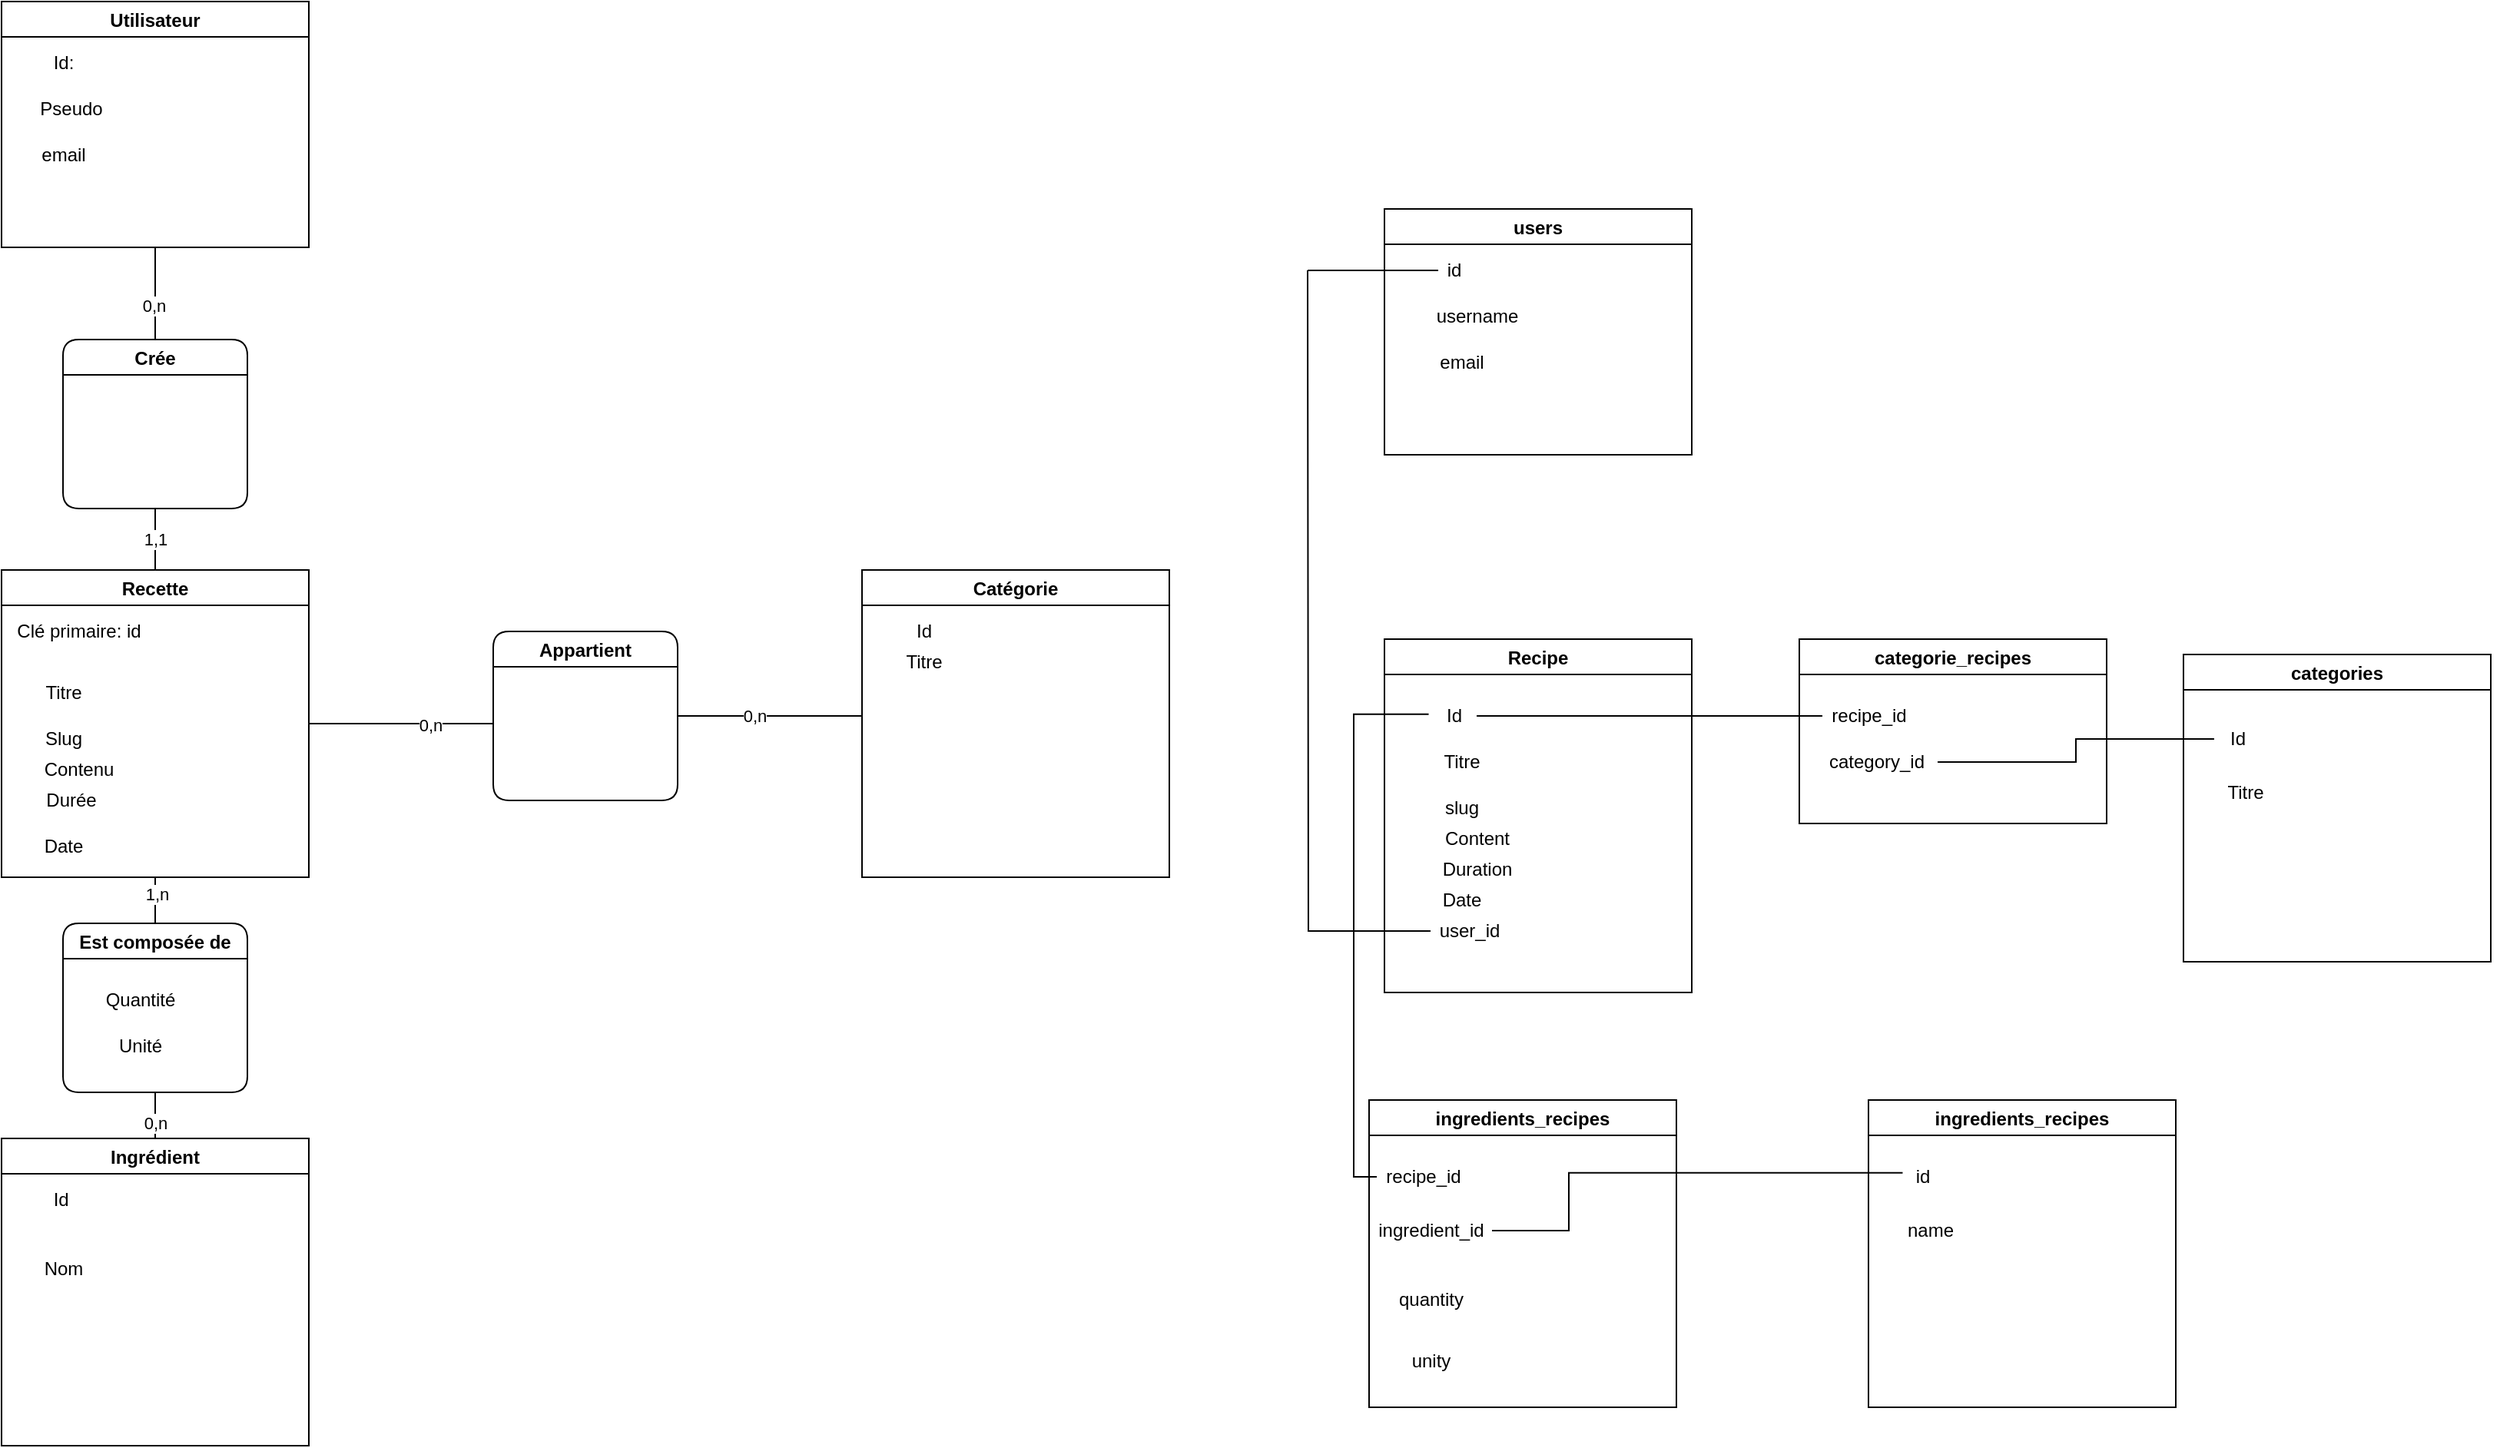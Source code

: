 <mxfile version="16.5.3" type="github">
  <diagram id="j9VpXQ_bf29RApUk1xqj" name="Page-1">
    <mxGraphModel dx="3184" dy="1972" grid="1" gridSize="10" guides="1" tooltips="1" connect="1" arrows="1" fold="1" page="1" pageScale="1" pageWidth="827" pageHeight="1169" math="0" shadow="0">
      <root>
        <mxCell id="0" />
        <mxCell id="1" parent="0" />
        <mxCell id="lbYw6Op2jf_tbD1s5ndZ-3" style="edgeStyle=orthogonalEdgeStyle;rounded=0;orthogonalLoop=1;jettySize=auto;html=1;endArrow=none;endFill=0;" edge="1" parent="1" source="7o2BVAr2ZKmrwtrMXjSv-1">
          <mxGeometry relative="1" as="geometry">
            <mxPoint x="340" y="530" as="targetPoint" />
          </mxGeometry>
        </mxCell>
        <mxCell id="lbYw6Op2jf_tbD1s5ndZ-24" value="0,n" style="edgeLabel;html=1;align=center;verticalAlign=middle;resizable=0;points=[];" vertex="1" connectable="0" parent="lbYw6Op2jf_tbD1s5ndZ-3">
          <mxGeometry x="0.317" relative="1" as="geometry">
            <mxPoint as="offset" />
          </mxGeometry>
        </mxCell>
        <mxCell id="7o2BVAr2ZKmrwtrMXjSv-1" value="Recette" style="swimlane;" parent="1" vertex="1">
          <mxGeometry x="20" y="430" width="200" height="200" as="geometry" />
        </mxCell>
        <mxCell id="lbYw6Op2jf_tbD1s5ndZ-15" value="Titre" style="text;html=1;align=center;verticalAlign=middle;resizable=0;points=[];autosize=1;strokeColor=none;fillColor=none;" vertex="1" parent="7o2BVAr2ZKmrwtrMXjSv-1">
          <mxGeometry x="20" y="70" width="40" height="20" as="geometry" />
        </mxCell>
        <mxCell id="lbYw6Op2jf_tbD1s5ndZ-16" value="Slug" style="text;html=1;align=center;verticalAlign=middle;resizable=0;points=[];autosize=1;strokeColor=none;fillColor=none;" vertex="1" parent="7o2BVAr2ZKmrwtrMXjSv-1">
          <mxGeometry x="20" y="100" width="40" height="20" as="geometry" />
        </mxCell>
        <mxCell id="lbYw6Op2jf_tbD1s5ndZ-17" value="Contenu" style="text;html=1;align=center;verticalAlign=middle;resizable=0;points=[];autosize=1;strokeColor=none;fillColor=none;" vertex="1" parent="7o2BVAr2ZKmrwtrMXjSv-1">
          <mxGeometry x="20" y="120" width="60" height="20" as="geometry" />
        </mxCell>
        <mxCell id="lbYw6Op2jf_tbD1s5ndZ-19" value="Date" style="text;html=1;align=center;verticalAlign=middle;resizable=0;points=[];autosize=1;strokeColor=none;fillColor=none;" vertex="1" parent="7o2BVAr2ZKmrwtrMXjSv-1">
          <mxGeometry x="20" y="170" width="40" height="20" as="geometry" />
        </mxCell>
        <mxCell id="lbYw6Op2jf_tbD1s5ndZ-18" value="Durée" style="text;html=1;align=center;verticalAlign=middle;resizable=0;points=[];autosize=1;strokeColor=none;fillColor=none;" vertex="1" parent="7o2BVAr2ZKmrwtrMXjSv-1">
          <mxGeometry x="20" y="140" width="50" height="20" as="geometry" />
        </mxCell>
        <mxCell id="lbYw6Op2jf_tbD1s5ndZ-1" value="Catégorie" style="swimlane;" vertex="1" parent="1">
          <mxGeometry x="580" y="430" width="200" height="200" as="geometry" />
        </mxCell>
        <mxCell id="lbYw6Op2jf_tbD1s5ndZ-23" value="Titre&lt;br&gt;" style="text;html=1;align=center;verticalAlign=middle;resizable=0;points=[];autosize=1;strokeColor=none;fillColor=none;" vertex="1" parent="lbYw6Op2jf_tbD1s5ndZ-1">
          <mxGeometry x="20" y="50" width="40" height="20" as="geometry" />
        </mxCell>
        <mxCell id="lbYw6Op2jf_tbD1s5ndZ-4" style="edgeStyle=orthogonalEdgeStyle;rounded=0;orthogonalLoop=1;jettySize=auto;html=1;exitX=1;exitY=0.5;exitDx=0;exitDy=0;endArrow=none;endFill=0;" edge="1" parent="1" source="lbYw6Op2jf_tbD1s5ndZ-2">
          <mxGeometry relative="1" as="geometry">
            <mxPoint x="580" y="525" as="targetPoint" />
          </mxGeometry>
        </mxCell>
        <mxCell id="lbYw6Op2jf_tbD1s5ndZ-25" value="0,n" style="edgeLabel;html=1;align=center;verticalAlign=middle;resizable=0;points=[];" vertex="1" connectable="0" parent="lbYw6Op2jf_tbD1s5ndZ-4">
          <mxGeometry x="-0.167" relative="1" as="geometry">
            <mxPoint as="offset" />
          </mxGeometry>
        </mxCell>
        <mxCell id="lbYw6Op2jf_tbD1s5ndZ-2" value="Appartient" style="swimlane;rounded=1;" vertex="1" parent="1">
          <mxGeometry x="340" y="470" width="120" height="110" as="geometry" />
        </mxCell>
        <mxCell id="lbYw6Op2jf_tbD1s5ndZ-5" value="Ingrédient" style="swimlane;" vertex="1" parent="1">
          <mxGeometry x="20" y="800" width="200" height="200" as="geometry" />
        </mxCell>
        <mxCell id="lbYw6Op2jf_tbD1s5ndZ-21" value="Nom" style="text;html=1;align=center;verticalAlign=middle;resizable=0;points=[];autosize=1;strokeColor=none;fillColor=none;" vertex="1" parent="lbYw6Op2jf_tbD1s5ndZ-5">
          <mxGeometry x="20" y="75" width="40" height="20" as="geometry" />
        </mxCell>
        <mxCell id="lbYw6Op2jf_tbD1s5ndZ-8" style="edgeStyle=orthogonalEdgeStyle;rounded=0;orthogonalLoop=1;jettySize=auto;html=1;exitX=0.5;exitY=1;exitDx=0;exitDy=0;entryX=0.5;entryY=0;entryDx=0;entryDy=0;endArrow=none;endFill=0;" edge="1" parent="1" source="lbYw6Op2jf_tbD1s5ndZ-6" target="lbYw6Op2jf_tbD1s5ndZ-5">
          <mxGeometry relative="1" as="geometry">
            <Array as="points">
              <mxPoint x="120" y="790" />
              <mxPoint x="120" y="790" />
            </Array>
          </mxGeometry>
        </mxCell>
        <mxCell id="lbYw6Op2jf_tbD1s5ndZ-32" value="0,n" style="edgeLabel;html=1;align=center;verticalAlign=middle;resizable=0;points=[];" vertex="1" connectable="0" parent="lbYw6Op2jf_tbD1s5ndZ-8">
          <mxGeometry x="0.323" relative="1" as="geometry">
            <mxPoint as="offset" />
          </mxGeometry>
        </mxCell>
        <mxCell id="lbYw6Op2jf_tbD1s5ndZ-6" value="Est composée de" style="swimlane;rounded=1;" vertex="1" parent="1">
          <mxGeometry x="60" y="660" width="120" height="110" as="geometry" />
        </mxCell>
        <mxCell id="lbYw6Op2jf_tbD1s5ndZ-22" value="Unité" style="text;html=1;align=center;verticalAlign=middle;resizable=0;points=[];autosize=1;strokeColor=none;fillColor=none;" vertex="1" parent="lbYw6Op2jf_tbD1s5ndZ-6">
          <mxGeometry x="30" y="70" width="40" height="20" as="geometry" />
        </mxCell>
        <mxCell id="lbYw6Op2jf_tbD1s5ndZ-7" style="edgeStyle=orthogonalEdgeStyle;rounded=0;orthogonalLoop=1;jettySize=auto;html=1;exitX=0.5;exitY=1;exitDx=0;exitDy=0;entryX=0.5;entryY=0;entryDx=0;entryDy=0;endArrow=none;endFill=0;" edge="1" parent="1" source="7o2BVAr2ZKmrwtrMXjSv-1" target="lbYw6Op2jf_tbD1s5ndZ-6">
          <mxGeometry relative="1" as="geometry">
            <Array as="points">
              <mxPoint x="120" y="640" />
              <mxPoint x="120" y="640" />
            </Array>
          </mxGeometry>
        </mxCell>
        <mxCell id="lbYw6Op2jf_tbD1s5ndZ-29" value="1,n" style="edgeLabel;html=1;align=center;verticalAlign=middle;resizable=0;points=[];" vertex="1" connectable="0" parent="lbYw6Op2jf_tbD1s5ndZ-7">
          <mxGeometry x="-0.289" y="1" relative="1" as="geometry">
            <mxPoint as="offset" />
          </mxGeometry>
        </mxCell>
        <mxCell id="lbYw6Op2jf_tbD1s5ndZ-9" value="Utilisateur" style="swimlane;" vertex="1" parent="1">
          <mxGeometry x="20" y="60" width="200" height="160" as="geometry" />
        </mxCell>
        <mxCell id="lbYw6Op2jf_tbD1s5ndZ-14" value="email" style="text;html=1;align=center;verticalAlign=middle;resizable=0;points=[];autosize=1;strokeColor=none;fillColor=none;" vertex="1" parent="lbYw6Op2jf_tbD1s5ndZ-9">
          <mxGeometry x="20" y="90" width="40" height="20" as="geometry" />
        </mxCell>
        <mxCell id="lbYw6Op2jf_tbD1s5ndZ-13" value="Pseudo" style="text;html=1;align=center;verticalAlign=middle;resizable=0;points=[];autosize=1;strokeColor=none;fillColor=none;" vertex="1" parent="lbYw6Op2jf_tbD1s5ndZ-9">
          <mxGeometry x="15" y="60" width="60" height="20" as="geometry" />
        </mxCell>
        <mxCell id="lbYw6Op2jf_tbD1s5ndZ-12" style="edgeStyle=orthogonalEdgeStyle;rounded=0;orthogonalLoop=1;jettySize=auto;html=1;endArrow=none;endFill=0;" edge="1" parent="1">
          <mxGeometry relative="1" as="geometry">
            <mxPoint x="120" y="390" as="sourcePoint" />
            <mxPoint x="120" y="430" as="targetPoint" />
            <Array as="points">
              <mxPoint x="120" y="420" />
              <mxPoint x="120" y="420" />
            </Array>
          </mxGeometry>
        </mxCell>
        <mxCell id="lbYw6Op2jf_tbD1s5ndZ-28" value="1,1" style="edgeLabel;html=1;align=center;verticalAlign=middle;resizable=0;points=[];" vertex="1" connectable="0" parent="lbYw6Op2jf_tbD1s5ndZ-12">
          <mxGeometry x="0.833" relative="1" as="geometry">
            <mxPoint y="-17" as="offset" />
          </mxGeometry>
        </mxCell>
        <mxCell id="lbYw6Op2jf_tbD1s5ndZ-10" value="Crée" style="swimlane;rounded=1;" vertex="1" parent="1">
          <mxGeometry x="60" y="280" width="120" height="110" as="geometry" />
        </mxCell>
        <mxCell id="lbYw6Op2jf_tbD1s5ndZ-11" style="edgeStyle=orthogonalEdgeStyle;rounded=0;orthogonalLoop=1;jettySize=auto;html=1;endArrow=none;endFill=0;" edge="1" parent="1" source="lbYw6Op2jf_tbD1s5ndZ-9" target="lbYw6Op2jf_tbD1s5ndZ-10">
          <mxGeometry relative="1" as="geometry">
            <Array as="points">
              <mxPoint x="120" y="250" />
              <mxPoint x="120" y="250" />
            </Array>
          </mxGeometry>
        </mxCell>
        <mxCell id="lbYw6Op2jf_tbD1s5ndZ-27" value="0,n" style="edgeLabel;html=1;align=center;verticalAlign=middle;resizable=0;points=[];" vertex="1" connectable="0" parent="lbYw6Op2jf_tbD1s5ndZ-11">
          <mxGeometry x="0.252" y="-1" relative="1" as="geometry">
            <mxPoint as="offset" />
          </mxGeometry>
        </mxCell>
        <mxCell id="lbYw6Op2jf_tbD1s5ndZ-20" value="Quantité" style="text;html=1;align=center;verticalAlign=middle;resizable=0;points=[];autosize=1;strokeColor=none;fillColor=none;" vertex="1" parent="1">
          <mxGeometry x="80" y="700" width="60" height="20" as="geometry" />
        </mxCell>
        <mxCell id="lbYw6Op2jf_tbD1s5ndZ-36" value="Clé primaire: id" style="text;html=1;align=center;verticalAlign=middle;resizable=0;points=[];autosize=1;strokeColor=none;fillColor=none;" vertex="1" parent="1">
          <mxGeometry x="20" y="460" width="100" height="20" as="geometry" />
        </mxCell>
        <mxCell id="lbYw6Op2jf_tbD1s5ndZ-37" value="Id:" style="text;html=1;align=center;verticalAlign=middle;resizable=0;points=[];autosize=1;strokeColor=none;fillColor=none;" vertex="1" parent="1">
          <mxGeometry x="45" y="90" width="30" height="20" as="geometry" />
        </mxCell>
        <mxCell id="lbYw6Op2jf_tbD1s5ndZ-38" value="Id" style="text;html=1;align=center;verticalAlign=middle;resizable=0;points=[];autosize=1;strokeColor=none;fillColor=none;" vertex="1" parent="1">
          <mxGeometry x="605" y="460" width="30" height="20" as="geometry" />
        </mxCell>
        <mxCell id="lbYw6Op2jf_tbD1s5ndZ-41" value="Id&amp;nbsp;" style="text;html=1;align=center;verticalAlign=middle;resizable=0;points=[];autosize=1;strokeColor=none;fillColor=none;" vertex="1" parent="1">
          <mxGeometry x="45" y="830" width="30" height="20" as="geometry" />
        </mxCell>
        <mxCell id="lbYw6Op2jf_tbD1s5ndZ-53" value="ingredients_recipes" style="swimlane;" vertex="1" parent="1">
          <mxGeometry x="910" y="775" width="200" height="200" as="geometry" />
        </mxCell>
        <mxCell id="lbYw6Op2jf_tbD1s5ndZ-54" value="ingredient_id" style="text;html=1;align=center;verticalAlign=middle;resizable=0;points=[];autosize=1;strokeColor=none;fillColor=none;" vertex="1" parent="lbYw6Op2jf_tbD1s5ndZ-53">
          <mxGeometry y="75" width="80" height="20" as="geometry" />
        </mxCell>
        <mxCell id="lbYw6Op2jf_tbD1s5ndZ-55" value="recipe_id" style="text;html=1;align=center;verticalAlign=middle;resizable=0;points=[];autosize=1;strokeColor=none;fillColor=none;" vertex="1" parent="lbYw6Op2jf_tbD1s5ndZ-53">
          <mxGeometry x="5" y="40" width="60" height="20" as="geometry" />
        </mxCell>
        <mxCell id="lbYw6Op2jf_tbD1s5ndZ-82" value="quantity&lt;br&gt;" style="text;html=1;align=center;verticalAlign=middle;resizable=0;points=[];autosize=1;strokeColor=none;fillColor=none;" vertex="1" parent="lbYw6Op2jf_tbD1s5ndZ-53">
          <mxGeometry x="10" y="120" width="60" height="20" as="geometry" />
        </mxCell>
        <mxCell id="lbYw6Op2jf_tbD1s5ndZ-83" value="unity" style="text;html=1;align=center;verticalAlign=middle;resizable=0;points=[];autosize=1;strokeColor=none;fillColor=none;" vertex="1" parent="lbYw6Op2jf_tbD1s5ndZ-53">
          <mxGeometry x="20" y="160" width="40" height="20" as="geometry" />
        </mxCell>
        <mxCell id="lbYw6Op2jf_tbD1s5ndZ-62" value="" style="group" vertex="1" connectable="0" parent="1">
          <mxGeometry x="920" y="195" width="200" height="160" as="geometry" />
        </mxCell>
        <mxCell id="lbYw6Op2jf_tbD1s5ndZ-42" value="users" style="swimlane;" vertex="1" parent="lbYw6Op2jf_tbD1s5ndZ-62">
          <mxGeometry width="200" height="160" as="geometry" />
        </mxCell>
        <mxCell id="lbYw6Op2jf_tbD1s5ndZ-43" value="email" style="text;html=1;align=center;verticalAlign=middle;resizable=0;points=[];autosize=1;strokeColor=none;fillColor=none;" vertex="1" parent="lbYw6Op2jf_tbD1s5ndZ-42">
          <mxGeometry x="30" y="90" width="40" height="20" as="geometry" />
        </mxCell>
        <mxCell id="lbYw6Op2jf_tbD1s5ndZ-44" value="username" style="text;html=1;align=center;verticalAlign=middle;resizable=0;points=[];autosize=1;strokeColor=none;fillColor=none;" vertex="1" parent="lbYw6Op2jf_tbD1s5ndZ-42">
          <mxGeometry x="25" y="60" width="70" height="20" as="geometry" />
        </mxCell>
        <mxCell id="lbYw6Op2jf_tbD1s5ndZ-56" value="id" style="text;html=1;align=center;verticalAlign=middle;resizable=0;points=[];autosize=1;strokeColor=none;fillColor=none;" vertex="1" parent="lbYw6Op2jf_tbD1s5ndZ-42">
          <mxGeometry x="35" y="30" width="20" height="20" as="geometry" />
        </mxCell>
        <mxCell id="lbYw6Op2jf_tbD1s5ndZ-64" value="" style="group" vertex="1" connectable="0" parent="1">
          <mxGeometry x="920" y="475" width="200" height="230" as="geometry" />
        </mxCell>
        <mxCell id="lbYw6Op2jf_tbD1s5ndZ-45" value="Recipe" style="swimlane;" vertex="1" parent="lbYw6Op2jf_tbD1s5ndZ-64">
          <mxGeometry width="200" height="230" as="geometry" />
        </mxCell>
        <mxCell id="lbYw6Op2jf_tbD1s5ndZ-46" value="Titre" style="text;html=1;align=center;verticalAlign=middle;resizable=0;points=[];autosize=1;strokeColor=none;fillColor=none;" vertex="1" parent="lbYw6Op2jf_tbD1s5ndZ-45">
          <mxGeometry x="30" y="70" width="40" height="20" as="geometry" />
        </mxCell>
        <mxCell id="lbYw6Op2jf_tbD1s5ndZ-47" value="slug" style="text;html=1;align=center;verticalAlign=middle;resizable=0;points=[];autosize=1;strokeColor=none;fillColor=none;" vertex="1" parent="lbYw6Op2jf_tbD1s5ndZ-45">
          <mxGeometry x="30" y="100" width="40" height="20" as="geometry" />
        </mxCell>
        <mxCell id="lbYw6Op2jf_tbD1s5ndZ-48" value="Content" style="text;html=1;align=center;verticalAlign=middle;resizable=0;points=[];autosize=1;strokeColor=none;fillColor=none;" vertex="1" parent="lbYw6Op2jf_tbD1s5ndZ-45">
          <mxGeometry x="30" y="120" width="60" height="20" as="geometry" />
        </mxCell>
        <mxCell id="lbYw6Op2jf_tbD1s5ndZ-49" value="Date" style="text;html=1;align=center;verticalAlign=middle;resizable=0;points=[];autosize=1;strokeColor=none;fillColor=none;" vertex="1" parent="lbYw6Op2jf_tbD1s5ndZ-45">
          <mxGeometry x="30" y="160" width="40" height="20" as="geometry" />
        </mxCell>
        <mxCell id="lbYw6Op2jf_tbD1s5ndZ-50" value="Duration" style="text;html=1;align=center;verticalAlign=middle;resizable=0;points=[];autosize=1;strokeColor=none;fillColor=none;" vertex="1" parent="lbYw6Op2jf_tbD1s5ndZ-45">
          <mxGeometry x="30" y="140" width="60" height="20" as="geometry" />
        </mxCell>
        <mxCell id="lbYw6Op2jf_tbD1s5ndZ-57" value="Id" style="text;html=1;align=center;verticalAlign=middle;resizable=0;points=[];autosize=1;strokeColor=none;fillColor=none;" vertex="1" parent="lbYw6Op2jf_tbD1s5ndZ-45">
          <mxGeometry x="30" y="40" width="30" height="20" as="geometry" />
        </mxCell>
        <mxCell id="lbYw6Op2jf_tbD1s5ndZ-66" value="user_id&lt;br&gt;" style="text;html=1;align=center;verticalAlign=middle;resizable=0;points=[];autosize=1;strokeColor=none;fillColor=none;" vertex="1" parent="lbYw6Op2jf_tbD1s5ndZ-45">
          <mxGeometry x="30" y="180" width="50" height="20" as="geometry" />
        </mxCell>
        <mxCell id="lbYw6Op2jf_tbD1s5ndZ-65" value="" style="group" vertex="1" connectable="0" parent="1">
          <mxGeometry x="1435" y="480" width="210" height="210" as="geometry" />
        </mxCell>
        <mxCell id="lbYw6Op2jf_tbD1s5ndZ-63" value="" style="group" vertex="1" connectable="0" parent="lbYw6Op2jf_tbD1s5ndZ-65">
          <mxGeometry y="10" width="200" height="200" as="geometry" />
        </mxCell>
        <mxCell id="lbYw6Op2jf_tbD1s5ndZ-60" value="Id" style="text;html=1;align=center;verticalAlign=middle;resizable=0;points=[];autosize=1;strokeColor=none;fillColor=none;" vertex="1" parent="lbYw6Op2jf_tbD1s5ndZ-63">
          <mxGeometry x="25" y="40" width="30" height="20" as="geometry" />
        </mxCell>
        <mxCell id="lbYw6Op2jf_tbD1s5ndZ-67" style="edgeStyle=orthogonalEdgeStyle;rounded=0;orthogonalLoop=1;jettySize=auto;html=1;endArrow=none;endFill=0;" edge="1" parent="1" source="lbYw6Op2jf_tbD1s5ndZ-66">
          <mxGeometry relative="1" as="geometry">
            <mxPoint x="870" y="235" as="targetPoint" />
          </mxGeometry>
        </mxCell>
        <mxCell id="lbYw6Op2jf_tbD1s5ndZ-68" style="edgeStyle=orthogonalEdgeStyle;rounded=0;orthogonalLoop=1;jettySize=auto;html=1;endArrow=none;endFill=0;" edge="1" parent="1" source="lbYw6Op2jf_tbD1s5ndZ-56">
          <mxGeometry relative="1" as="geometry">
            <mxPoint x="870" y="235" as="targetPoint" />
          </mxGeometry>
        </mxCell>
        <mxCell id="lbYw6Op2jf_tbD1s5ndZ-51" value="categories" style="swimlane;" vertex="1" parent="1">
          <mxGeometry x="1440" y="485" width="200" height="200" as="geometry" />
        </mxCell>
        <mxCell id="lbYw6Op2jf_tbD1s5ndZ-52" value="Titre&lt;br&gt;" style="text;html=1;align=center;verticalAlign=middle;resizable=0;points=[];autosize=1;strokeColor=none;fillColor=none;" vertex="1" parent="lbYw6Op2jf_tbD1s5ndZ-51">
          <mxGeometry x="20" y="80" width="40" height="20" as="geometry" />
        </mxCell>
        <mxCell id="lbYw6Op2jf_tbD1s5ndZ-69" value="categorie_recipes" style="swimlane;" vertex="1" parent="1">
          <mxGeometry x="1190" y="475" width="200" height="120" as="geometry" />
        </mxCell>
        <mxCell id="lbYw6Op2jf_tbD1s5ndZ-70" value="category_id" style="text;html=1;align=center;verticalAlign=middle;resizable=0;points=[];autosize=1;strokeColor=none;fillColor=none;" vertex="1" parent="lbYw6Op2jf_tbD1s5ndZ-69">
          <mxGeometry x="10" y="70" width="80" height="20" as="geometry" />
        </mxCell>
        <mxCell id="lbYw6Op2jf_tbD1s5ndZ-75" value="recipe_id" style="text;html=1;align=center;verticalAlign=middle;resizable=0;points=[];autosize=1;strokeColor=none;fillColor=none;" vertex="1" parent="lbYw6Op2jf_tbD1s5ndZ-69">
          <mxGeometry x="15" y="40" width="60" height="20" as="geometry" />
        </mxCell>
        <mxCell id="lbYw6Op2jf_tbD1s5ndZ-77" style="edgeStyle=orthogonalEdgeStyle;rounded=0;orthogonalLoop=1;jettySize=auto;html=1;endArrow=none;endFill=0;" edge="1" parent="1" source="lbYw6Op2jf_tbD1s5ndZ-57" target="lbYw6Op2jf_tbD1s5ndZ-75">
          <mxGeometry relative="1" as="geometry" />
        </mxCell>
        <mxCell id="lbYw6Op2jf_tbD1s5ndZ-78" style="edgeStyle=orthogonalEdgeStyle;rounded=0;orthogonalLoop=1;jettySize=auto;html=1;endArrow=none;endFill=0;" edge="1" parent="1" source="lbYw6Op2jf_tbD1s5ndZ-70" target="lbYw6Op2jf_tbD1s5ndZ-60">
          <mxGeometry relative="1" as="geometry" />
        </mxCell>
        <mxCell id="lbYw6Op2jf_tbD1s5ndZ-79" value="ingredients_recipes" style="swimlane;" vertex="1" parent="1">
          <mxGeometry x="1235" y="775" width="200" height="200" as="geometry" />
        </mxCell>
        <mxCell id="lbYw6Op2jf_tbD1s5ndZ-80" value="name" style="text;html=1;align=center;verticalAlign=middle;resizable=0;points=[];autosize=1;strokeColor=none;fillColor=none;" vertex="1" parent="lbYw6Op2jf_tbD1s5ndZ-79">
          <mxGeometry x="15" y="75" width="50" height="20" as="geometry" />
        </mxCell>
        <mxCell id="lbYw6Op2jf_tbD1s5ndZ-81" value="id" style="text;html=1;align=center;verticalAlign=middle;resizable=0;points=[];autosize=1;strokeColor=none;fillColor=none;" vertex="1" parent="lbYw6Op2jf_tbD1s5ndZ-79">
          <mxGeometry x="25" y="40" width="20" height="20" as="geometry" />
        </mxCell>
        <mxCell id="lbYw6Op2jf_tbD1s5ndZ-84" style="edgeStyle=orthogonalEdgeStyle;rounded=0;orthogonalLoop=1;jettySize=auto;html=1;entryX=-0.041;entryY=0.446;entryDx=0;entryDy=0;entryPerimeter=0;endArrow=none;endFill=0;" edge="1" parent="1" source="lbYw6Op2jf_tbD1s5ndZ-55" target="lbYw6Op2jf_tbD1s5ndZ-57">
          <mxGeometry relative="1" as="geometry">
            <Array as="points">
              <mxPoint x="900" y="825" />
              <mxPoint x="900" y="524" />
            </Array>
          </mxGeometry>
        </mxCell>
        <mxCell id="lbYw6Op2jf_tbD1s5ndZ-85" style="edgeStyle=orthogonalEdgeStyle;rounded=0;orthogonalLoop=1;jettySize=auto;html=1;endArrow=none;endFill=0;entryX=-0.138;entryY=0.369;entryDx=0;entryDy=0;entryPerimeter=0;" edge="1" parent="1" source="lbYw6Op2jf_tbD1s5ndZ-54" target="lbYw6Op2jf_tbD1s5ndZ-81">
          <mxGeometry relative="1" as="geometry">
            <Array as="points">
              <mxPoint x="1040" y="860" />
              <mxPoint x="1040" y="822" />
            </Array>
          </mxGeometry>
        </mxCell>
      </root>
    </mxGraphModel>
  </diagram>
</mxfile>
